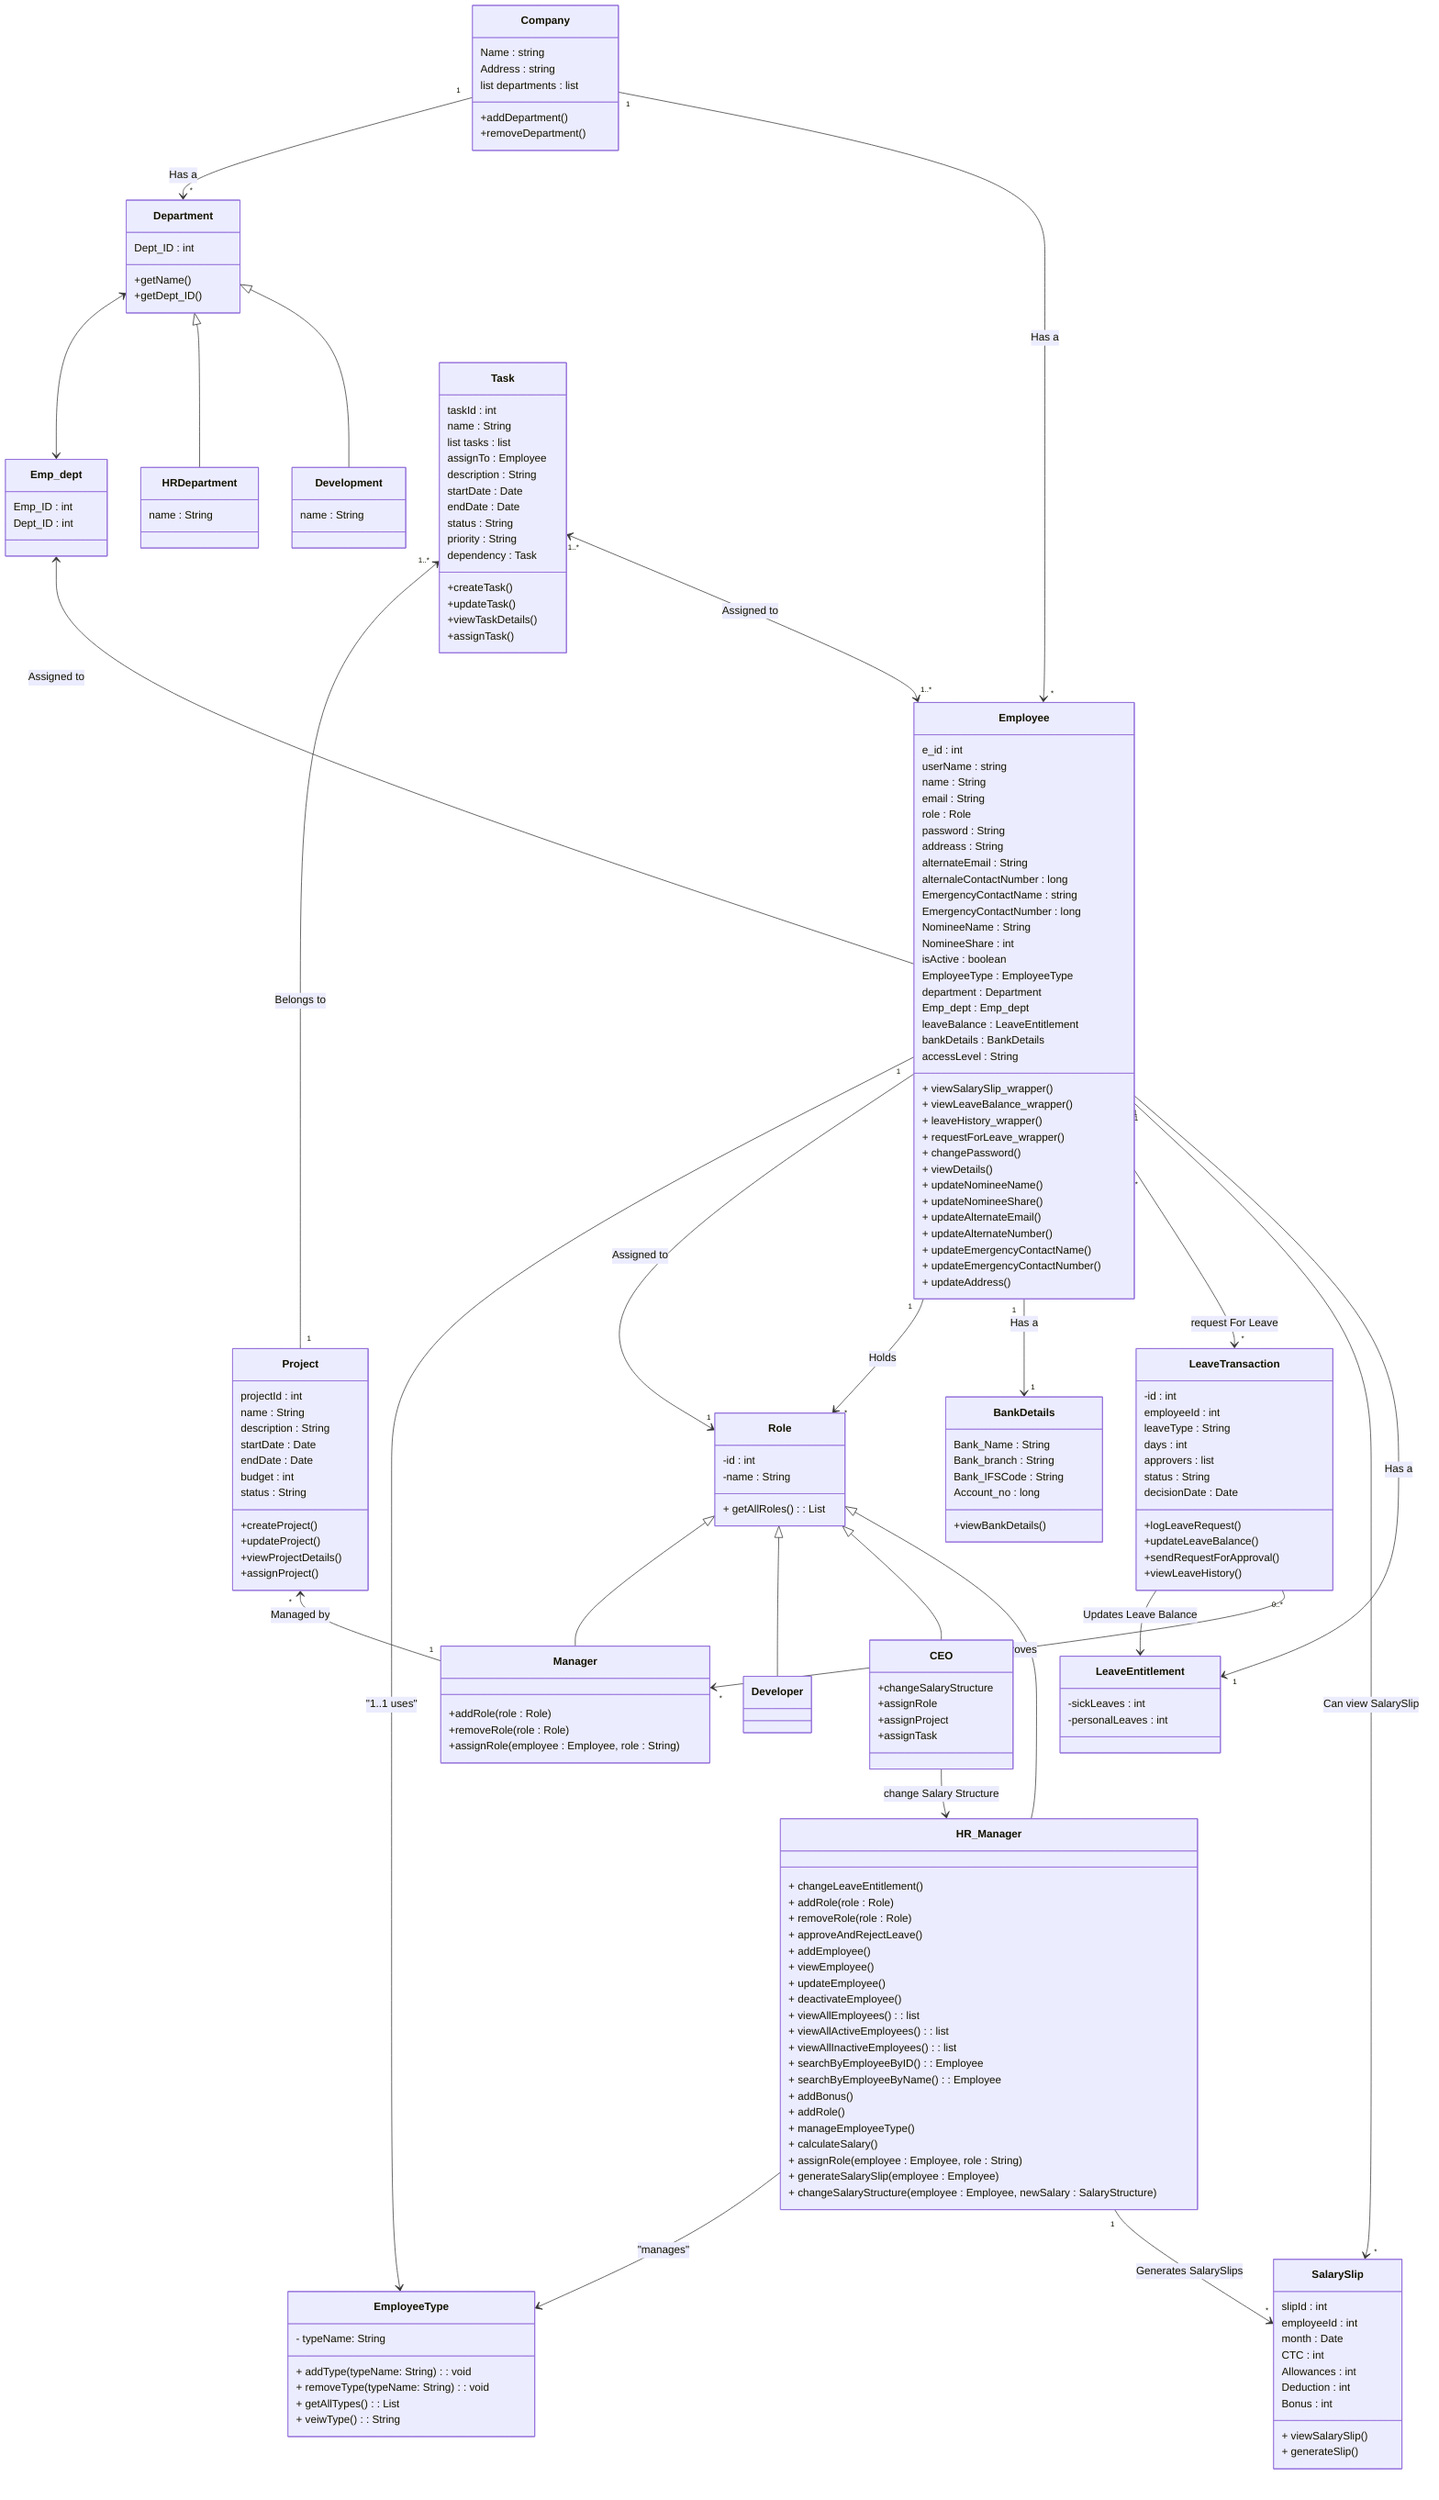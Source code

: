 classDiagram
    class Company {
        Name : string
        Address : string
        list<Department> departments : list
        +addDepartment()
        +removeDepartment()
    }

    class Department {
        Dept_ID : int
        +getName()
        +getDept_ID()
    }
    
    class HRDepartment {
        name : String
    }

    class Development {
        name : String
    }

    class Emp_dept{
        Emp_ID : int 
        Dept_ID : int 
    }

    class Project {
        projectId : int
        name : String
        description : String
        startDate : Date
        endDate : Date
        budget : int
        status : String
        +createProject()
        +updateProject()
        +viewProjectDetails()
        +assignProject()
    }

    class Task {
        taskId : int
        name : String
        list<Task> tasks : list
        assignTo : Employee
        description : String
        startDate : Date
        endDate : Date
        status : String
        priority : String
        dependency : Task
        +createTask()
        +updateTask()
        +viewTaskDetails()
        +assignTask()
    }

    class Employee {
        e_id : int
        userName : string
        name : String
        email : String
        role : Role
        password : String
        addreass : String
        alternateEmail : String
        alternaleContactNumber : long
        EmergencyContactName : string
        EmergencyContactNumber : long
        NomineeName : String
        NomineeShare : int
        isActive : boolean

        EmployeeType : EmployeeType
        department : Department
        Emp_dept : Emp_dept
        leaveBalance : LeaveEntitlement
        bankDetails : BankDetails
        accessLevel : String 

        + viewSalarySlip_wrapper()
        + viewLeaveBalance_wrapper()
        + leaveHistory_wrapper()
        + requestForLeave_wrapper()

        + changePassword()
        + viewDetails()
        + updateNomineeName()
        + updateNomineeShare()
        + updateAlternateEmail()
        + updateAlternateNumber()
        + updateEmergencyContactName()
        + updateEmergencyContactNumber()
        + updateAddress()
        

    }

    class EmployeeType {
        - typeName: String
        + addType(typeName: String): void
        + removeType(typeName: String): void
        + getAllTypes(): List<String>
        + veiwType() : String
    }

    class Manager {
        +addRole(role : Role)
        +removeRole(role : Role)
        +assignRole(employee : Employee, role : String)
    }
    class Developer{
        
    }

    class HR_Manager {
        + changeLeaveEntitlement()
        + addRole(role : Role)
        + removeRole(role : Role)
        + approveAndRejectLeave()
        + addEmployee()
        + viewEmployee()
        + updateEmployee()
        + deactivateEmployee()
        + viewAllEmployees() : list<Employee>
        + viewAllActiveEmployees() : list<Employee>
        + viewAllInactiveEmployees() : list<Employee>
        + searchByEmployeeByID() : Employee
        + searchByEmployeeByName() : Employee

        + addBonus()
        + addRole()
        + manageEmployeeType()
        + calculateSalary()
        + assignRole(employee : Employee, role : String)
        + generateSalarySlip(employee : Employee)
        + changeSalaryStructure(employee : Employee, newSalary : SalaryStructure)
    }


    class Role {
        -id : int
        -name : String

        + getAllRoles() : List<Role>
    }
    class CEO {
        +changeSalaryStructure
        +assignRole
        +assignProject
        +assignTask
    }

    class LeaveEntitlement {
        -sickLeaves : int
        -personalLeaves : int
    }

    class BankDetails {
        Bank_Name : String
        Bank_branch : String
        Bank_IFSCode : String
        Account_no : long
        +viewBankDetails()
    }

    class SalarySlip {
        slipId : int
        employeeId : int
        month : Date
        CTC : int
        Allowances : int
        Deduction : int
        Bonus : int

        + viewSalarySlip()
        + generateSlip()
    }

    class LeaveTransaction {
        -id : int
        employeeId : int
        leaveType : String
        days : int
        approvers : list<Employee>
        status : String  
        decisionDate : Date

        +logLeaveRequest()
        +updateLeaveBalance()
        +sendRequestForApproval()
        +viewLeaveHistory()
    }

    %% Relationships
    Company "1" --> "*" Department : Has a
    LeaveEntitlement "1" <-- "1" Employee : Has a
    Department  <--> Emp_dept
    Employee --> EmployeeType : "1..1 uses"
    HR_Manager --> EmployeeType : "manages"
 
    Emp_dept  <--  Employee : Assigned to
    
    LeaveTransaction --> LeaveEntitlement : Updates Leave Balance
    Company "1" --> "*" Employee : Has a
    Role <|-- Manager
    Role <|-- Developer
    Role <|-- CEO
    Role <|-- HR_Manager
    CEO --> HR_Manager : change Salary Structure
    Project "*" <-- "1" Manager : Managed by
    Task "1..*" <-- "1" Project : Belongs to
    Task "1..*" <--> "1..*" Employee : Assigned to
    Department <|-- HRDepartment
    Department <|-- Development
    Employee "1" --> "1" Role : Assigned to
    Employee "1" --> "*" Role : Holds
    Employee "1" --> "1" BankDetails : Has a
    Employee "0..*" --> "*" LeaveTransaction : request For Leave
    Employee "1" --> "*" SalarySlip : Can view SalarySlip
    HR_Manager "1" --> "*" SalarySlip : Generates SalarySlips
    LeaveTransaction "0..*" --> "*" Manager : Approves